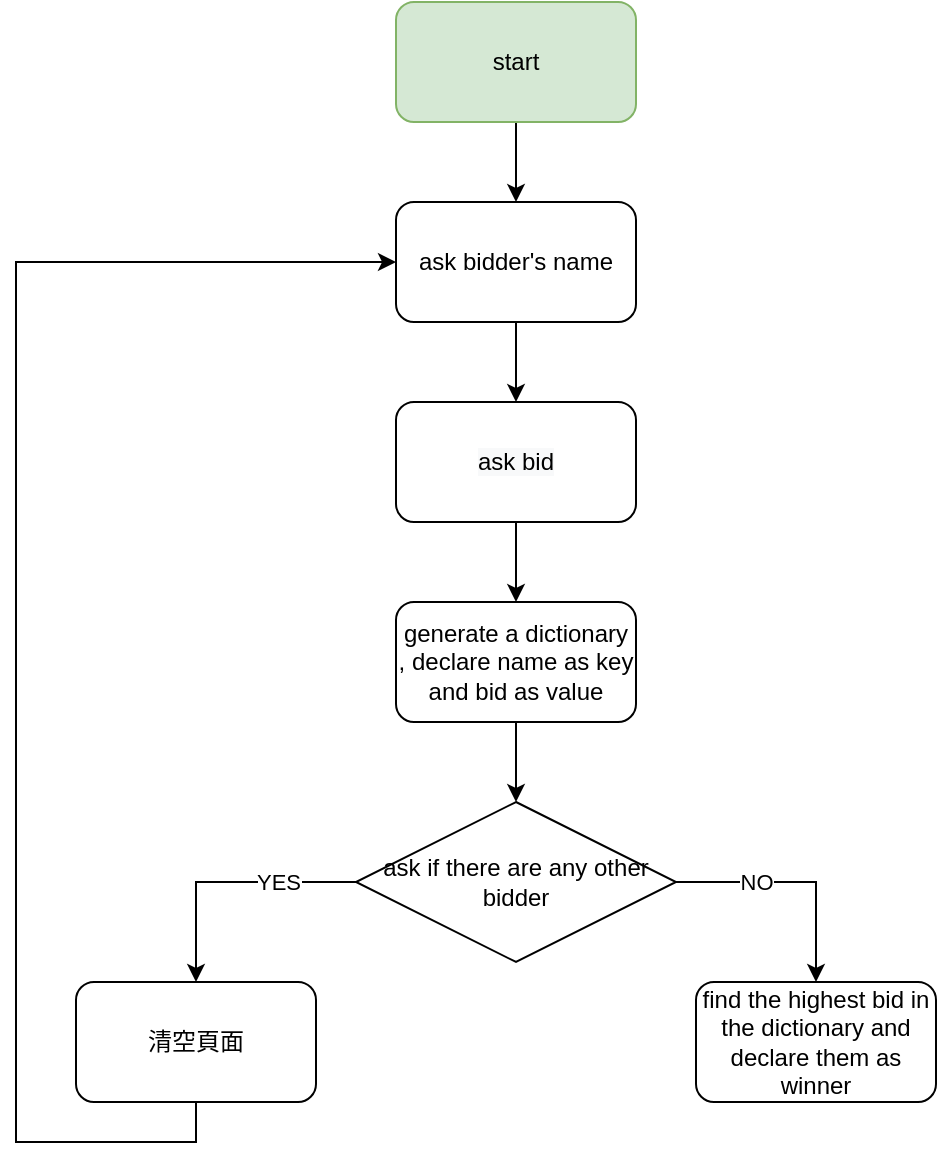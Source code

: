 <mxfile version="15.2.9" type="github"><diagram id="4N0kqQ_Ll7jw6COFGoSx" name="第1頁"><mxGraphModel dx="1955" dy="1090" grid="1" gridSize="10" guides="1" tooltips="1" connect="1" arrows="1" fold="1" page="1" pageScale="1" pageWidth="850" pageHeight="1100" math="0" shadow="0"><root><mxCell id="0"/><mxCell id="1" parent="0"/><mxCell id="oiu3-O_9F7iHagreef5t-9" value="" style="edgeStyle=orthogonalEdgeStyle;rounded=0;orthogonalLoop=1;jettySize=auto;html=1;" edge="1" parent="1" source="oiu3-O_9F7iHagreef5t-1" target="oiu3-O_9F7iHagreef5t-4"><mxGeometry relative="1" as="geometry"/></mxCell><mxCell id="oiu3-O_9F7iHagreef5t-1" value="start" style="rounded=1;whiteSpace=wrap;html=1;fillColor=#d5e8d4;strokeColor=#82b366;" vertex="1" parent="1"><mxGeometry x="330" y="80" width="120" height="60" as="geometry"/></mxCell><mxCell id="oiu3-O_9F7iHagreef5t-19" value="" style="edgeStyle=orthogonalEdgeStyle;rounded=0;orthogonalLoop=1;jettySize=auto;html=1;" edge="1" parent="1" source="oiu3-O_9F7iHagreef5t-2" target="oiu3-O_9F7iHagreef5t-14"><mxGeometry relative="1" as="geometry"/></mxCell><mxCell id="oiu3-O_9F7iHagreef5t-2" value="generate a dictionary&lt;br&gt;, declare name as key and bid as value" style="whiteSpace=wrap;html=1;rounded=1;" vertex="1" parent="1"><mxGeometry x="330" y="380" width="120" height="60" as="geometry"/></mxCell><mxCell id="oiu3-O_9F7iHagreef5t-8" value="" style="edgeStyle=orthogonalEdgeStyle;rounded=0;orthogonalLoop=1;jettySize=auto;html=1;" edge="1" parent="1" source="oiu3-O_9F7iHagreef5t-4"><mxGeometry relative="1" as="geometry"><mxPoint x="390" y="280" as="targetPoint"/></mxGeometry></mxCell><mxCell id="oiu3-O_9F7iHagreef5t-4" value="ask bidder's name" style="whiteSpace=wrap;html=1;rounded=1;" vertex="1" parent="1"><mxGeometry x="330" y="180" width="120" height="60" as="geometry"/></mxCell><mxCell id="oiu3-O_9F7iHagreef5t-11" value="" style="edgeStyle=orthogonalEdgeStyle;rounded=0;orthogonalLoop=1;jettySize=auto;html=1;exitX=1;exitY=0.5;exitDx=0;exitDy=0;entryX=0.5;entryY=0;entryDx=0;entryDy=0;" edge="1" parent="1" source="oiu3-O_9F7iHagreef5t-14" target="oiu3-O_9F7iHagreef5t-10"><mxGeometry relative="1" as="geometry"><mxPoint x="310" y="560" as="sourcePoint"/><Array as="points"><mxPoint x="540" y="520"/></Array></mxGeometry></mxCell><mxCell id="oiu3-O_9F7iHagreef5t-13" value="NO" style="edgeLabel;html=1;align=center;verticalAlign=middle;resizable=0;points=[];" vertex="1" connectable="0" parent="oiu3-O_9F7iHagreef5t-11"><mxGeometry x="-0.144" y="1" relative="1" as="geometry"><mxPoint x="-12" y="1" as="offset"/></mxGeometry></mxCell><mxCell id="oiu3-O_9F7iHagreef5t-10" value="find the highest bid in the dictionary and declare them as winner" style="whiteSpace=wrap;html=1;rounded=1;" vertex="1" parent="1"><mxGeometry x="480" y="570" width="120" height="60" as="geometry"/></mxCell><mxCell id="oiu3-O_9F7iHagreef5t-16" value="" style="edgeStyle=orthogonalEdgeStyle;rounded=0;orthogonalLoop=1;jettySize=auto;html=1;" edge="1" parent="1" source="oiu3-O_9F7iHagreef5t-14" target="oiu3-O_9F7iHagreef5t-15"><mxGeometry relative="1" as="geometry"/></mxCell><mxCell id="oiu3-O_9F7iHagreef5t-28" value="YES" style="edgeLabel;html=1;align=center;verticalAlign=middle;resizable=0;points=[];" vertex="1" connectable="0" parent="oiu3-O_9F7iHagreef5t-16"><mxGeometry x="-0.114" y="-1" relative="1" as="geometry"><mxPoint x="18" y="1" as="offset"/></mxGeometry></mxCell><mxCell id="oiu3-O_9F7iHagreef5t-14" value="&lt;span&gt;ask if there are any other bidder&lt;/span&gt;" style="rhombus;whiteSpace=wrap;html=1;" vertex="1" parent="1"><mxGeometry x="310" y="480" width="160" height="80" as="geometry"/></mxCell><mxCell id="oiu3-O_9F7iHagreef5t-29" style="edgeStyle=orthogonalEdgeStyle;rounded=0;orthogonalLoop=1;jettySize=auto;html=1;entryX=0;entryY=0.5;entryDx=0;entryDy=0;" edge="1" parent="1" source="oiu3-O_9F7iHagreef5t-15" target="oiu3-O_9F7iHagreef5t-4"><mxGeometry relative="1" as="geometry"><Array as="points"><mxPoint x="230" y="650"/><mxPoint x="140" y="650"/><mxPoint x="140" y="210"/></Array></mxGeometry></mxCell><mxCell id="oiu3-O_9F7iHagreef5t-15" value="清空頁面" style="rounded=1;whiteSpace=wrap;html=1;" vertex="1" parent="1"><mxGeometry x="170" y="570" width="120" height="60" as="geometry"/></mxCell><mxCell id="oiu3-O_9F7iHagreef5t-27" value="" style="edgeStyle=orthogonalEdgeStyle;rounded=0;orthogonalLoop=1;jettySize=auto;html=1;" edge="1" parent="1" source="oiu3-O_9F7iHagreef5t-25" target="oiu3-O_9F7iHagreef5t-2"><mxGeometry relative="1" as="geometry"/></mxCell><mxCell id="oiu3-O_9F7iHagreef5t-25" value="&#10;&#10;&lt;span style=&quot;color: rgb(0, 0, 0); font-family: helvetica; font-size: 12px; font-style: normal; font-weight: 400; letter-spacing: normal; text-align: center; text-indent: 0px; text-transform: none; word-spacing: 0px; background-color: rgb(248, 249, 250); display: inline; float: none;&quot;&gt;ask bid&lt;/span&gt;&#10;&#10;" style="whiteSpace=wrap;html=1;rounded=1;" vertex="1" parent="1"><mxGeometry x="330" y="280" width="120" height="60" as="geometry"/></mxCell></root></mxGraphModel></diagram></mxfile>